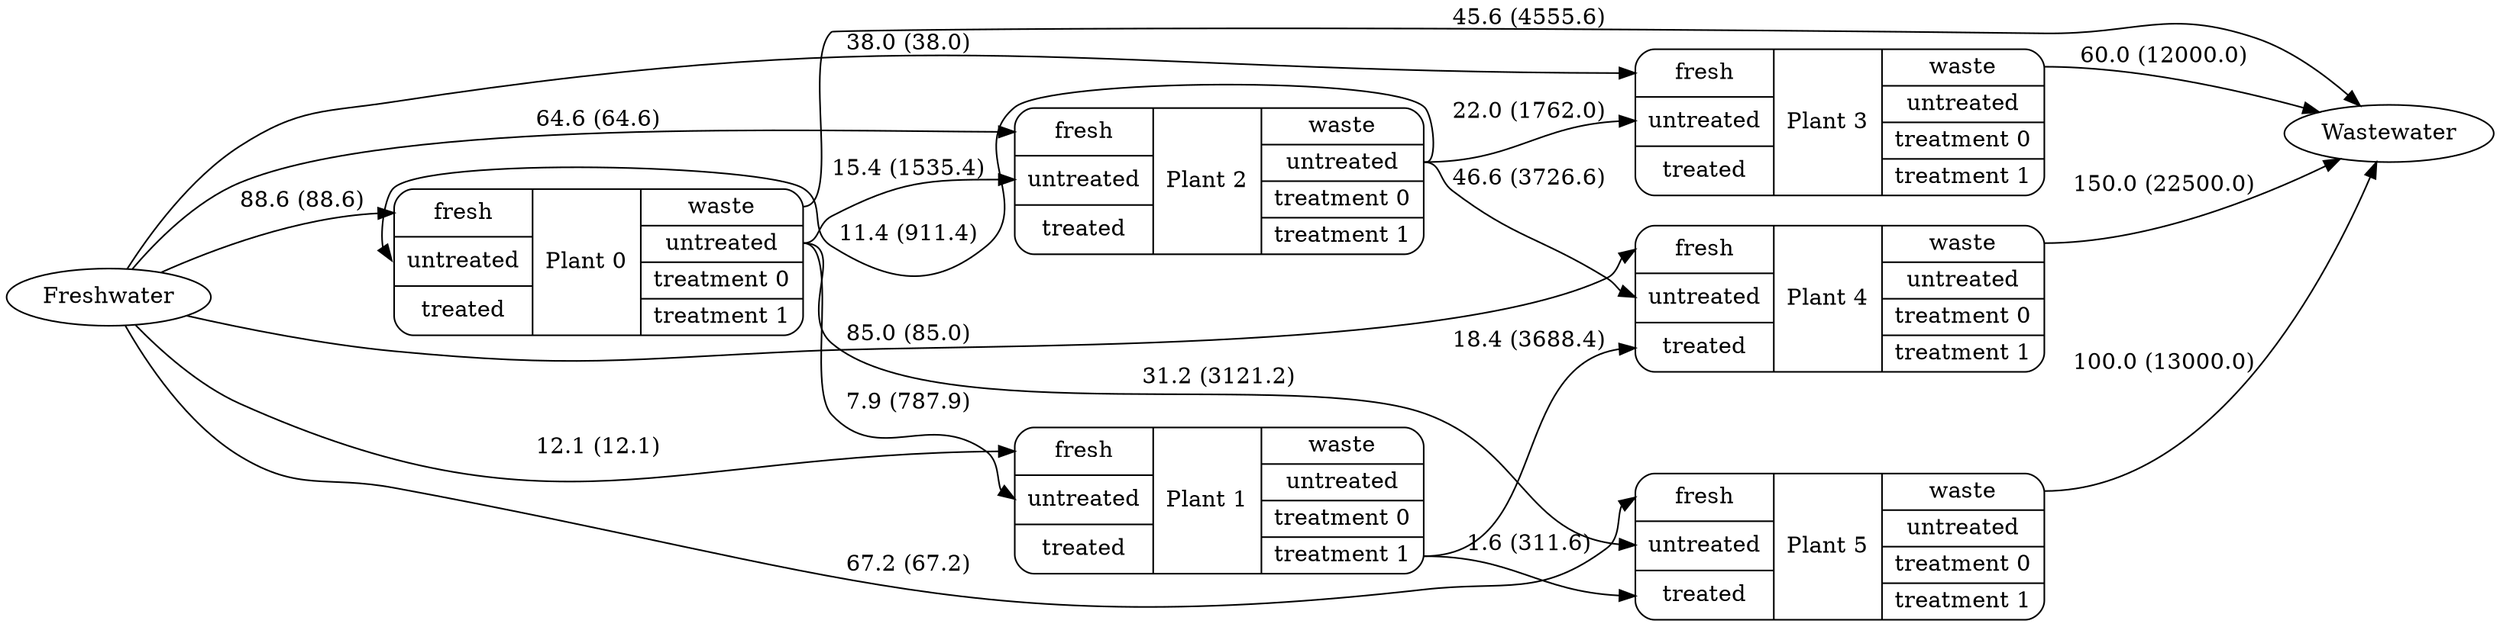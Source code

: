 digraph treatment_flow {
	graph [overlap=false rankdir=LR splines=true]
	fresh [label=Freshwater]
	waste [label=Wastewater]
	0 [label="{{<fresh_in> fresh|<untreat_in> untreated|<treat_in> treated}|Plant \N|{<waste_out> waste|<untreat_out> untreated|<treat_0_out> treatment 0|<treat_1_out> treatment 1}}" shape=Mrecord]
	1 [label="{{<fresh_in> fresh|<untreat_in> untreated|<treat_in> treated}|Plant \N|{<waste_out> waste|<untreat_out> untreated|<treat_0_out> treatment 0|<treat_1_out> treatment 1}}" shape=Mrecord]
	2 [label="{{<fresh_in> fresh|<untreat_in> untreated|<treat_in> treated}|Plant \N|{<waste_out> waste|<untreat_out> untreated|<treat_0_out> treatment 0|<treat_1_out> treatment 1}}" shape=Mrecord]
	3 [label="{{<fresh_in> fresh|<untreat_in> untreated|<treat_in> treated}|Plant \N|{<waste_out> waste|<untreat_out> untreated|<treat_0_out> treatment 0|<treat_1_out> treatment 1}}" shape=Mrecord]
	4 [label="{{<fresh_in> fresh|<untreat_in> untreated|<treat_in> treated}|Plant \N|{<waste_out> waste|<untreat_out> untreated|<treat_0_out> treatment 0|<treat_1_out> treatment 1}}" shape=Mrecord]
	5 [label="{{<fresh_in> fresh|<untreat_in> untreated|<treat_in> treated}|Plant \N|{<waste_out> waste|<untreat_out> untreated|<treat_0_out> treatment 0|<treat_1_out> treatment 1}}" shape=Mrecord]
	1:treat_1_out -> 4:treat_in [label="18.4 (3688.4)"]
	1:treat_1_out -> 5:treat_in [label="1.6 (311.6)"]
	0:untreat_out -> 1:untreat_in [label="7.9 (787.9)"]
	0:untreat_out -> 2:untreat_in [label="15.4 (1535.4)"]
	0:untreat_out -> 5:untreat_in [label="31.2 (3121.2)"]
	2:untreat_out -> 0:untreat_in [label="11.4 (911.4)"]
	2:untreat_out -> 3:untreat_in [label="22.0 (1762.0)"]
	2:untreat_out -> 4:untreat_in [label="46.6 (3726.6)"]
	fresh -> 0:fresh_in [label="88.6 (88.6)"]
	fresh -> 1:fresh_in [label="12.1 (12.1)"]
	fresh -> 2:fresh_in [label="64.6 (64.6)"]
	fresh -> 3:fresh_in [label="38.0 (38.0)"]
	fresh -> 4:fresh_in [label="85.0 (85.0)"]
	fresh -> 5:fresh_in [label="67.2 (67.2)"]
	0:waste_out -> waste [label="45.6 (4555.6)"]
	3:waste_out -> waste [label="60.0 (12000.0)"]
	4:waste_out -> waste [label="150.0 (22500.0)"]
	5:waste_out -> waste [label="100.0 (13000.0)"]
}
